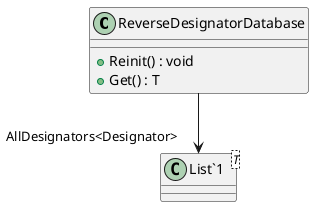 @startuml
class ReverseDesignatorDatabase {
    + Reinit() : void
    + Get() : T
}
class "List`1"<T> {
}
ReverseDesignatorDatabase --> "AllDesignators<Designator>" "List`1"
@enduml
